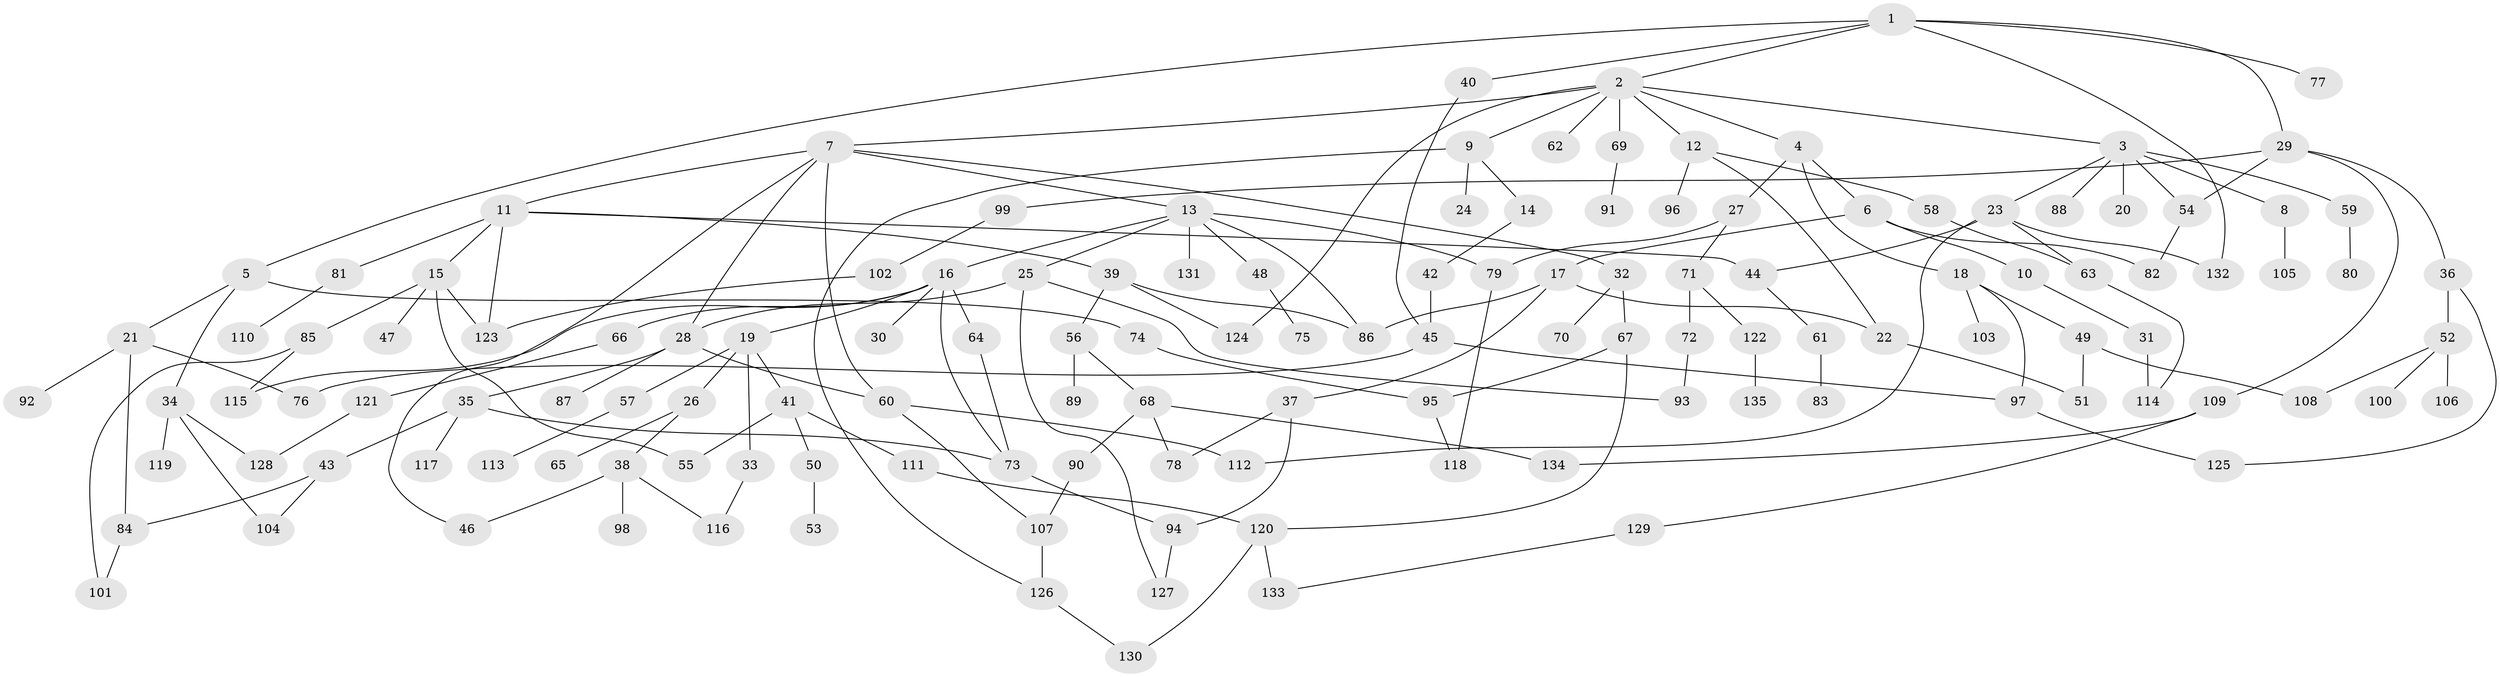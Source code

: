 // coarse degree distribution, {5: 0.1, 6: 0.05, 1: 0.525, 2: 0.125, 4: 0.1, 3: 0.025, 8: 0.025, 13: 0.025, 7: 0.025}
// Generated by graph-tools (version 1.1) at 2025/46/03/04/25 21:46:03]
// undirected, 135 vertices, 178 edges
graph export_dot {
graph [start="1"]
  node [color=gray90,style=filled];
  1;
  2;
  3;
  4;
  5;
  6;
  7;
  8;
  9;
  10;
  11;
  12;
  13;
  14;
  15;
  16;
  17;
  18;
  19;
  20;
  21;
  22;
  23;
  24;
  25;
  26;
  27;
  28;
  29;
  30;
  31;
  32;
  33;
  34;
  35;
  36;
  37;
  38;
  39;
  40;
  41;
  42;
  43;
  44;
  45;
  46;
  47;
  48;
  49;
  50;
  51;
  52;
  53;
  54;
  55;
  56;
  57;
  58;
  59;
  60;
  61;
  62;
  63;
  64;
  65;
  66;
  67;
  68;
  69;
  70;
  71;
  72;
  73;
  74;
  75;
  76;
  77;
  78;
  79;
  80;
  81;
  82;
  83;
  84;
  85;
  86;
  87;
  88;
  89;
  90;
  91;
  92;
  93;
  94;
  95;
  96;
  97;
  98;
  99;
  100;
  101;
  102;
  103;
  104;
  105;
  106;
  107;
  108;
  109;
  110;
  111;
  112;
  113;
  114;
  115;
  116;
  117;
  118;
  119;
  120;
  121;
  122;
  123;
  124;
  125;
  126;
  127;
  128;
  129;
  130;
  131;
  132;
  133;
  134;
  135;
  1 -- 2;
  1 -- 5;
  1 -- 29;
  1 -- 40;
  1 -- 77;
  1 -- 132;
  2 -- 3;
  2 -- 4;
  2 -- 7;
  2 -- 9;
  2 -- 12;
  2 -- 62;
  2 -- 69;
  2 -- 124;
  3 -- 8;
  3 -- 20;
  3 -- 23;
  3 -- 59;
  3 -- 88;
  3 -- 54;
  4 -- 6;
  4 -- 18;
  4 -- 27;
  5 -- 21;
  5 -- 34;
  5 -- 74;
  6 -- 10;
  6 -- 17;
  6 -- 82;
  7 -- 11;
  7 -- 13;
  7 -- 32;
  7 -- 46;
  7 -- 28;
  7 -- 60;
  8 -- 105;
  9 -- 14;
  9 -- 24;
  9 -- 126;
  10 -- 31;
  11 -- 15;
  11 -- 39;
  11 -- 81;
  11 -- 123;
  11 -- 44;
  12 -- 22;
  12 -- 58;
  12 -- 96;
  13 -- 16;
  13 -- 25;
  13 -- 48;
  13 -- 79;
  13 -- 131;
  13 -- 86;
  14 -- 42;
  15 -- 47;
  15 -- 55;
  15 -- 85;
  15 -- 123;
  16 -- 19;
  16 -- 30;
  16 -- 64;
  16 -- 66;
  16 -- 115;
  16 -- 73;
  17 -- 37;
  17 -- 22;
  17 -- 86;
  18 -- 49;
  18 -- 97;
  18 -- 103;
  19 -- 26;
  19 -- 33;
  19 -- 41;
  19 -- 57;
  21 -- 84;
  21 -- 92;
  21 -- 76;
  22 -- 51;
  23 -- 44;
  23 -- 63;
  23 -- 132;
  23 -- 112;
  25 -- 28;
  25 -- 93;
  25 -- 127;
  26 -- 38;
  26 -- 65;
  27 -- 71;
  27 -- 79;
  28 -- 35;
  28 -- 60;
  28 -- 87;
  29 -- 36;
  29 -- 54;
  29 -- 99;
  29 -- 109;
  31 -- 114;
  32 -- 67;
  32 -- 70;
  33 -- 116;
  34 -- 104;
  34 -- 119;
  34 -- 128;
  35 -- 43;
  35 -- 117;
  35 -- 73;
  36 -- 52;
  36 -- 125;
  37 -- 78;
  37 -- 94;
  38 -- 46;
  38 -- 98;
  38 -- 116;
  39 -- 56;
  39 -- 86;
  39 -- 124;
  40 -- 45;
  41 -- 50;
  41 -- 111;
  41 -- 55;
  42 -- 45;
  43 -- 104;
  43 -- 84;
  44 -- 61;
  45 -- 76;
  45 -- 97;
  48 -- 75;
  49 -- 51;
  49 -- 108;
  50 -- 53;
  52 -- 100;
  52 -- 106;
  52 -- 108;
  54 -- 82;
  56 -- 68;
  56 -- 89;
  57 -- 113;
  58 -- 63;
  59 -- 80;
  60 -- 107;
  60 -- 112;
  61 -- 83;
  63 -- 114;
  64 -- 73;
  66 -- 121;
  67 -- 95;
  67 -- 120;
  68 -- 90;
  68 -- 134;
  68 -- 78;
  69 -- 91;
  71 -- 72;
  71 -- 122;
  72 -- 93;
  73 -- 94;
  74 -- 95;
  79 -- 118;
  81 -- 110;
  84 -- 101;
  85 -- 115;
  85 -- 101;
  90 -- 107;
  94 -- 127;
  95 -- 118;
  97 -- 125;
  99 -- 102;
  102 -- 123;
  107 -- 126;
  109 -- 129;
  109 -- 134;
  111 -- 120;
  120 -- 130;
  120 -- 133;
  121 -- 128;
  122 -- 135;
  126 -- 130;
  129 -- 133;
}
